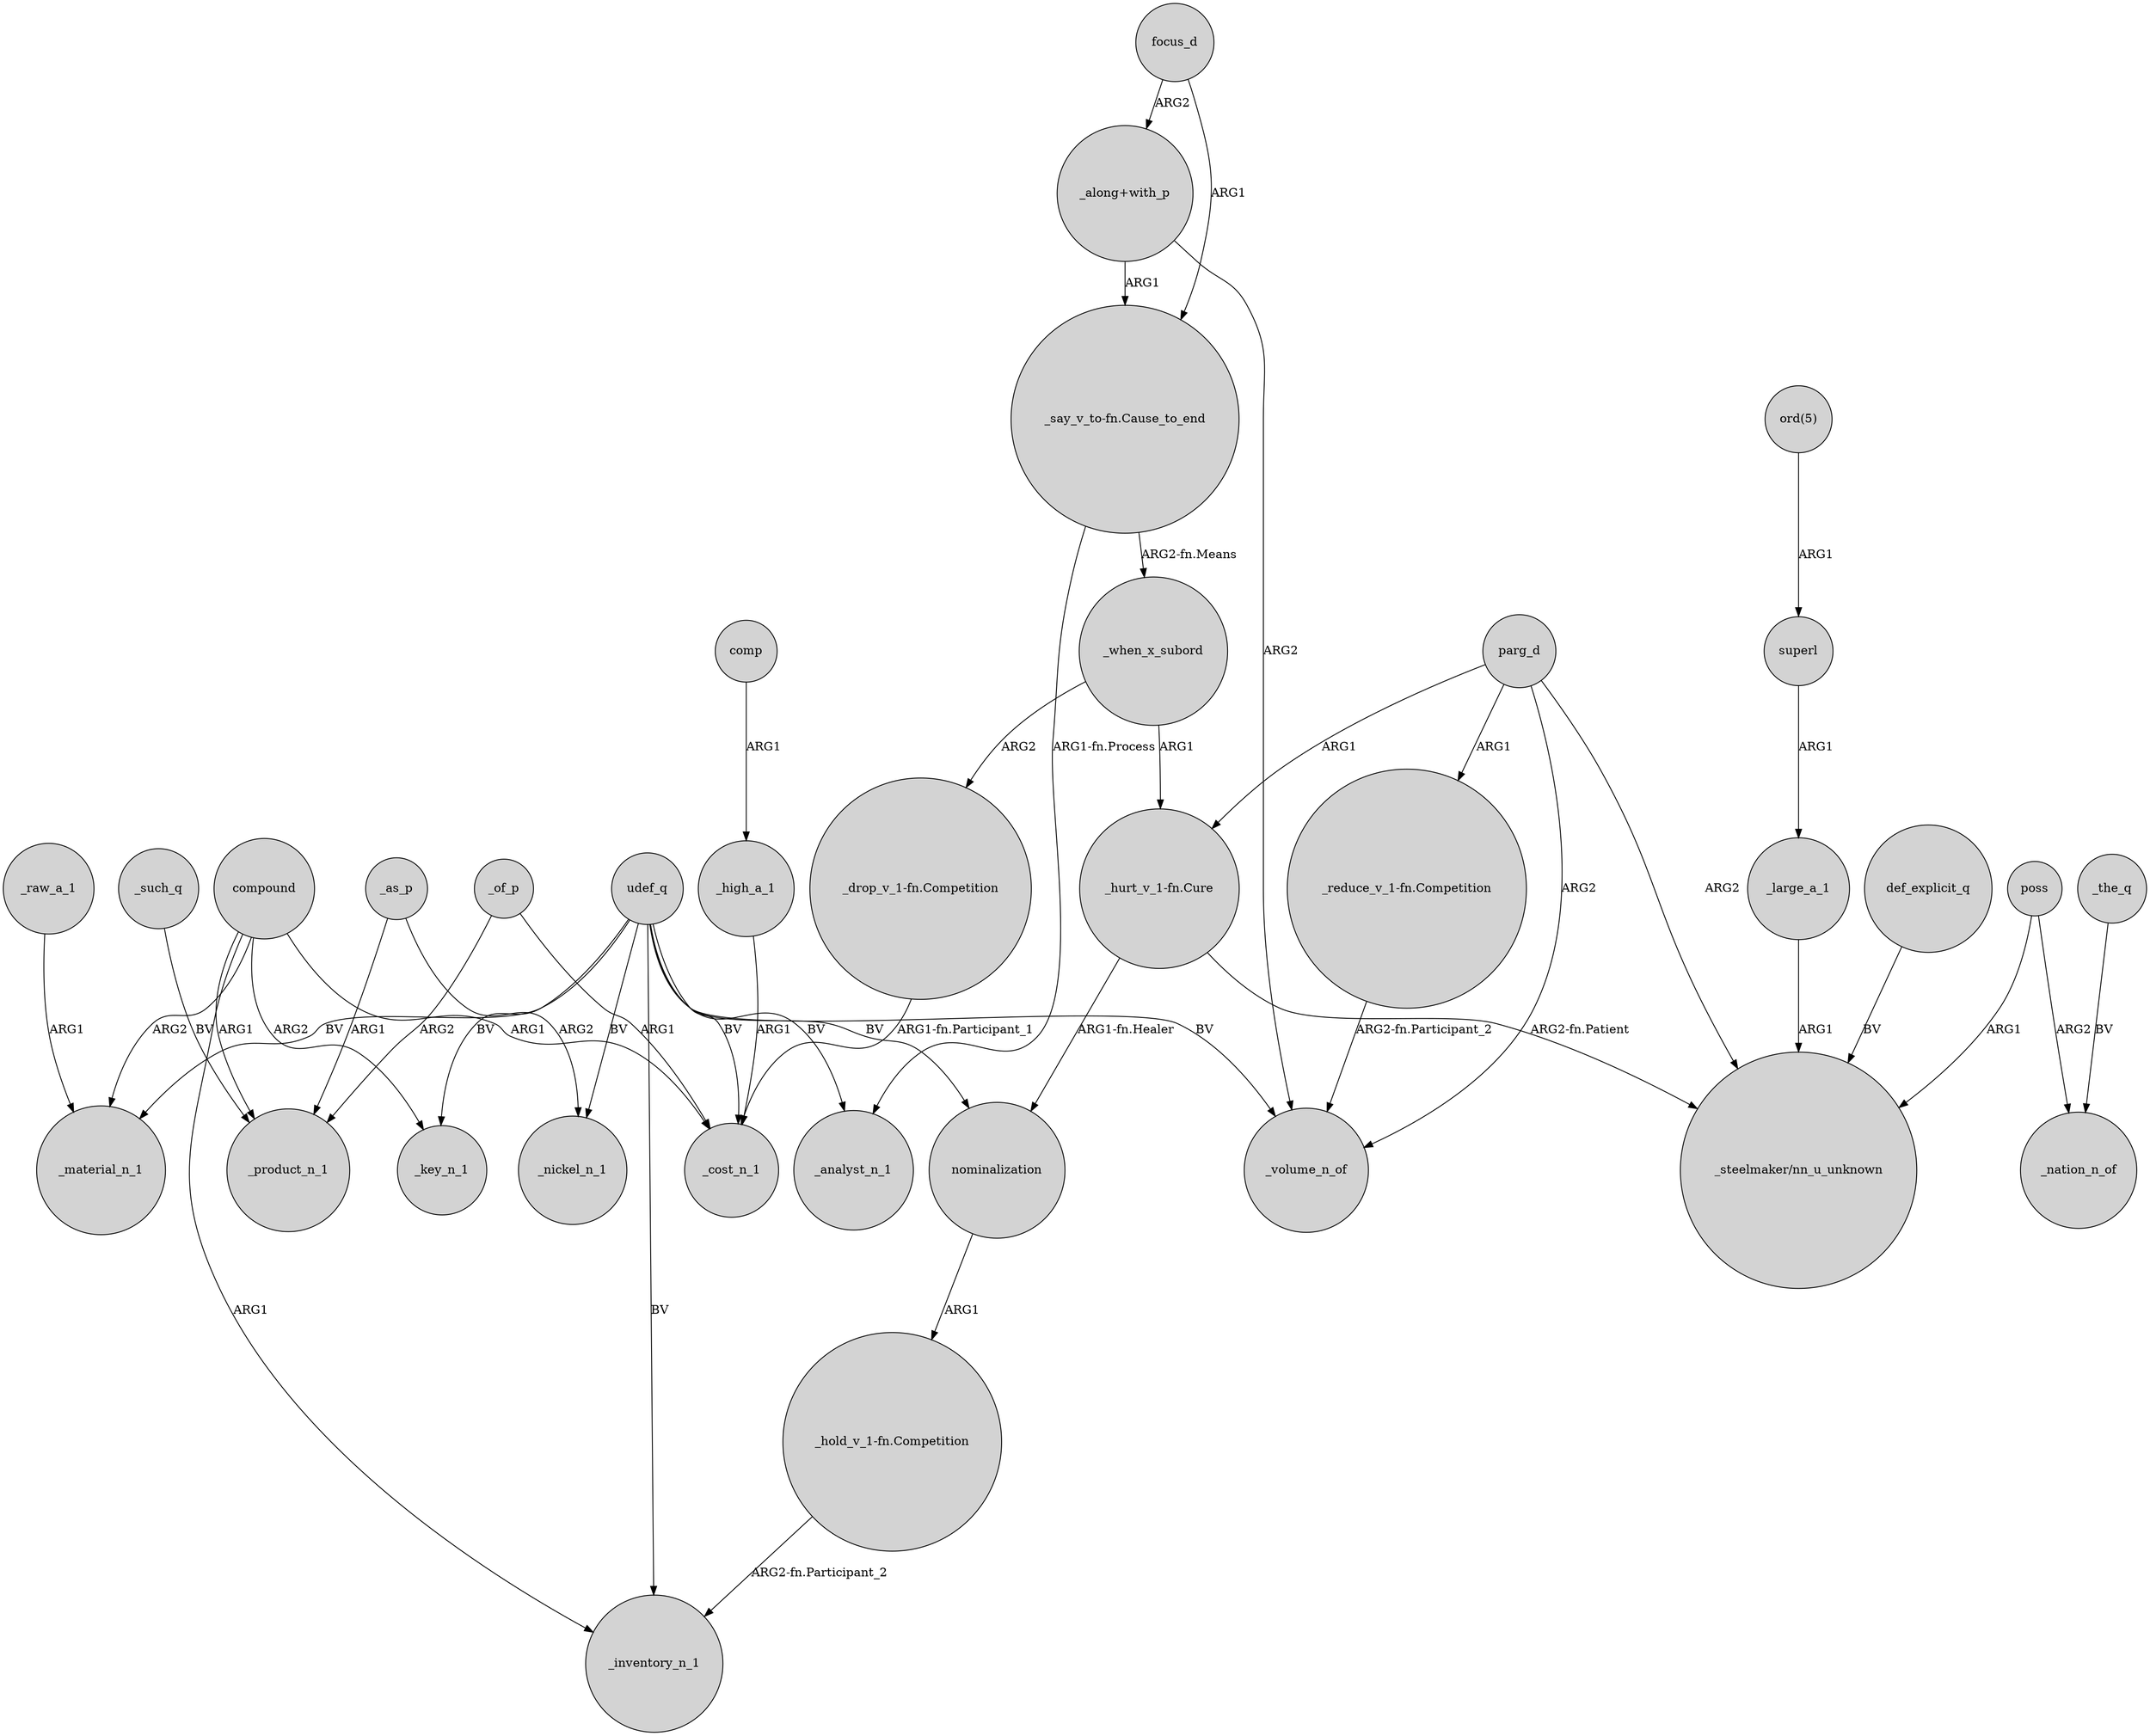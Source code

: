 digraph {
	node [shape=circle style=filled]
	nominalization -> "_hold_v_1-fn.Competition" [label=ARG1]
	udef_q -> _inventory_n_1 [label=BV]
	compound -> _inventory_n_1 [label=ARG1]
	udef_q -> _material_n_1 [label=BV]
	def_explicit_q -> "_steelmaker/nn_u_unknown" [label=BV]
	udef_q -> _analyst_n_1 [label=BV]
	_such_q -> _product_n_1 [label=BV]
	_as_p -> _product_n_1 [label=ARG1]
	focus_d -> "_say_v_to-fn.Cause_to_end" [label=ARG1]
	_the_q -> _nation_n_of [label=BV]
	_of_p -> _cost_n_1 [label=ARG1]
	udef_q -> nominalization [label=BV]
	_large_a_1 -> "_steelmaker/nn_u_unknown" [label=ARG1]
	poss -> "_steelmaker/nn_u_unknown" [label=ARG1]
	parg_d -> "_hurt_v_1-fn.Cure" [label=ARG1]
	udef_q -> _key_n_1 [label=BV]
	_of_p -> _product_n_1 [label=ARG2]
	udef_q -> _volume_n_of [label=BV]
	"_say_v_to-fn.Cause_to_end" -> _when_x_subord [label="ARG2-fn.Means"]
	"_hurt_v_1-fn.Cure" -> "_steelmaker/nn_u_unknown" [label="ARG2-fn.Patient"]
	_high_a_1 -> _cost_n_1 [label=ARG1]
	"_hold_v_1-fn.Competition" -> _inventory_n_1 [label="ARG2-fn.Participant_2"]
	comp -> _high_a_1 [label=ARG1]
	"_reduce_v_1-fn.Competition" -> _volume_n_of [label="ARG2-fn.Participant_2"]
	"ord(5)" -> superl [label=ARG1]
	poss -> _nation_n_of [label=ARG2]
	compound -> _material_n_1 [label=ARG2]
	"_along+with_p" -> _volume_n_of [label=ARG2]
	"_along+with_p" -> "_say_v_to-fn.Cause_to_end" [label=ARG1]
	_raw_a_1 -> _material_n_1 [label=ARG1]
	"_drop_v_1-fn.Competition" -> _cost_n_1 [label="ARG1-fn.Participant_1"]
	parg_d -> "_reduce_v_1-fn.Competition" [label=ARG1]
	"_hurt_v_1-fn.Cure" -> nominalization [label="ARG1-fn.Healer"]
	_as_p -> _nickel_n_1 [label=ARG2]
	parg_d -> "_steelmaker/nn_u_unknown" [label=ARG2]
	_when_x_subord -> "_drop_v_1-fn.Competition" [label=ARG2]
	compound -> _product_n_1 [label=ARG1]
	_when_x_subord -> "_hurt_v_1-fn.Cure" [label=ARG1]
	compound -> _cost_n_1 [label=ARG1]
	parg_d -> _volume_n_of [label=ARG2]
	compound -> _key_n_1 [label=ARG2]
	focus_d -> "_along+with_p" [label=ARG2]
	superl -> _large_a_1 [label=ARG1]
	"_say_v_to-fn.Cause_to_end" -> _analyst_n_1 [label="ARG1-fn.Process"]
	udef_q -> _nickel_n_1 [label=BV]
	udef_q -> _cost_n_1 [label=BV]
}
